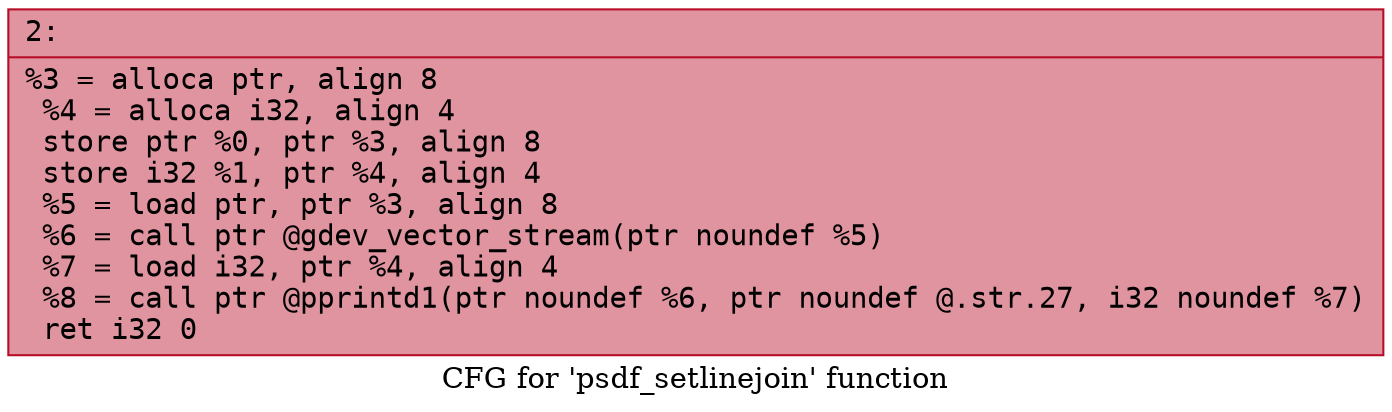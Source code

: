 digraph "CFG for 'psdf_setlinejoin' function" {
	label="CFG for 'psdf_setlinejoin' function";

	Node0x600002168a00 [shape=record,color="#b70d28ff", style=filled, fillcolor="#b70d2870" fontname="Courier",label="{2:\l|  %3 = alloca ptr, align 8\l  %4 = alloca i32, align 4\l  store ptr %0, ptr %3, align 8\l  store i32 %1, ptr %4, align 4\l  %5 = load ptr, ptr %3, align 8\l  %6 = call ptr @gdev_vector_stream(ptr noundef %5)\l  %7 = load i32, ptr %4, align 4\l  %8 = call ptr @pprintd1(ptr noundef %6, ptr noundef @.str.27, i32 noundef %7)\l  ret i32 0\l}"];
}
